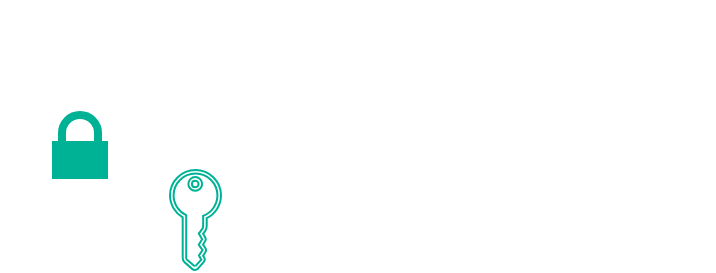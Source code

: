 <mxfile version="22.1.18" type="device">
  <diagram name="Page-1" id="v0LmIsNrWzCed5BNvU20">
    <mxGraphModel dx="637" dy="300" grid="1" gridSize="10" guides="1" tooltips="1" connect="1" arrows="1" fold="1" page="1" pageScale="1" pageWidth="850" pageHeight="1100" math="0" shadow="0">
      <root>
        <mxCell id="0" />
        <mxCell id="1" parent="0" />
        <mxCell id="MWnfqrpgALb2oK2mn_da-1" value="" style="group;fontStyle=1" vertex="1" connectable="0" parent="1">
          <mxGeometry x="350" y="612" width="87" height="130" as="geometry" />
        </mxCell>
        <mxCell id="MWnfqrpgALb2oK2mn_da-2" value="" style="rounded=0;whiteSpace=wrap;html=1;fillColor=none;fontStyle=1;strokeColor=#FFFFFF;" vertex="1" parent="MWnfqrpgALb2oK2mn_da-1">
          <mxGeometry x="10" y="27" width="70" height="83" as="geometry" />
        </mxCell>
        <mxCell id="MWnfqrpgALb2oK2mn_da-3" value="&lt;span style=&quot;font-weight: normal;&quot;&gt;&lt;font color=&quot;#ffffff&quot;&gt;Message&lt;/font&gt;&lt;/span&gt;" style="text;strokeColor=none;align=center;fillColor=none;html=1;verticalAlign=middle;whiteSpace=wrap;rounded=0;fontStyle=1" vertex="1" parent="MWnfqrpgALb2oK2mn_da-1">
          <mxGeometry x="15" width="60" height="30" as="geometry" />
        </mxCell>
        <mxCell id="MWnfqrpgALb2oK2mn_da-4" value="" style="endArrow=none;html=1;rounded=0;entryX=0.875;entryY=0.5;entryDx=0;entryDy=0;entryPerimeter=0;fontStyle=1;strokeColor=#FFFFFF;" edge="1" parent="MWnfqrpgALb2oK2mn_da-1">
          <mxGeometry width="50" height="50" relative="1" as="geometry">
            <mxPoint x="17" y="38" as="sourcePoint" />
            <mxPoint x="61" y="38" as="targetPoint" />
          </mxGeometry>
        </mxCell>
        <mxCell id="MWnfqrpgALb2oK2mn_da-5" value="" style="endArrow=none;html=1;rounded=0;fontStyle=1;strokeColor=#FFFFFF;" edge="1" parent="MWnfqrpgALb2oK2mn_da-1">
          <mxGeometry width="50" height="50" relative="1" as="geometry">
            <mxPoint x="17" y="48" as="sourcePoint" />
            <mxPoint x="47" y="48" as="targetPoint" />
          </mxGeometry>
        </mxCell>
        <mxCell id="MWnfqrpgALb2oK2mn_da-6" value="" style="endArrow=none;html=1;rounded=0;fontStyle=1;strokeColor=#FFFFFF;" edge="1" parent="MWnfqrpgALb2oK2mn_da-1">
          <mxGeometry width="50" height="50" relative="1" as="geometry">
            <mxPoint x="27" y="57.7" as="sourcePoint" />
            <mxPoint x="57" y="57.7" as="targetPoint" />
            <Array as="points">
              <mxPoint x="17" y="57.7" />
            </Array>
          </mxGeometry>
        </mxCell>
        <mxCell id="MWnfqrpgALb2oK2mn_da-7" value="" style="endArrow=none;html=1;rounded=0;entryX=0.75;entryY=0.498;entryDx=0;entryDy=0;entryPerimeter=0;fontStyle=1;strokeColor=#FFFFFF;" edge="1" parent="MWnfqrpgALb2oK2mn_da-1">
          <mxGeometry width="50" height="50" relative="1" as="geometry">
            <mxPoint x="17" y="67.85" as="sourcePoint" />
            <mxPoint x="67" y="67.84" as="targetPoint" />
          </mxGeometry>
        </mxCell>
        <mxCell id="MWnfqrpgALb2oK2mn_da-8" value="" style="endArrow=none;html=1;rounded=0;fontStyle=1;strokeColor=#FFFFFF;" edge="1" parent="MWnfqrpgALb2oK2mn_da-1">
          <mxGeometry width="50" height="50" relative="1" as="geometry">
            <mxPoint x="17" y="77.85" as="sourcePoint" />
            <mxPoint x="47" y="78" as="targetPoint" />
          </mxGeometry>
        </mxCell>
        <mxCell id="MWnfqrpgALb2oK2mn_da-9" value="" style="endArrow=classic;html=1;rounded=0;strokeColor=#FFFFFF;" edge="1" parent="1">
          <mxGeometry width="50" height="50" relative="1" as="geometry">
            <mxPoint x="170" y="683" as="sourcePoint" />
            <mxPoint x="350" y="683" as="targetPoint" />
          </mxGeometry>
        </mxCell>
        <mxCell id="MWnfqrpgALb2oK2mn_da-11" value="" style="sketch=0;pointerEvents=1;shadow=0;dashed=0;html=1;strokeColor=#00B295;fillColor=none;aspect=fixed;labelPosition=center;verticalLabelPosition=bottom;verticalAlign=top;align=center;outlineConnect=0;shape=mxgraph.vvd.tenant_key;fontColor=#ffffff;" vertex="1" parent="1">
          <mxGeometry x="165" y="692" width="25.5" height="50" as="geometry" />
        </mxCell>
        <mxCell id="MWnfqrpgALb2oK2mn_da-12" value="" style="group" vertex="1" connectable="0" parent="1">
          <mxGeometry x="80" y="607" width="80" height="117" as="geometry" />
        </mxCell>
        <mxCell id="MWnfqrpgALb2oK2mn_da-13" value="" style="rounded=0;whiteSpace=wrap;html=1;fillColor=none;fontStyle=1;strokeColor=#FFFFFF;" vertex="1" parent="MWnfqrpgALb2oK2mn_da-12">
          <mxGeometry x="5" y="34" width="70" height="83" as="geometry" />
        </mxCell>
        <mxCell id="MWnfqrpgALb2oK2mn_da-14" value="&lt;span style=&quot;font-weight: normal;&quot;&gt;&lt;font color=&quot;#ffffff&quot;&gt;Cypher text&lt;/font&gt;&lt;br&gt;&lt;/span&gt;" style="text;strokeColor=none;align=center;fillColor=none;html=1;verticalAlign=middle;whiteSpace=wrap;rounded=0;fontStyle=1" vertex="1" parent="MWnfqrpgALb2oK2mn_da-12">
          <mxGeometry y="6" width="80" height="30" as="geometry" />
        </mxCell>
        <mxCell id="MWnfqrpgALb2oK2mn_da-15" value="" style="endArrow=none;html=1;rounded=0;entryX=0.875;entryY=0.5;entryDx=0;entryDy=0;entryPerimeter=0;fontStyle=1;strokeColor=#FFFFFF;" edge="1" parent="MWnfqrpgALb2oK2mn_da-12">
          <mxGeometry width="50" height="50" relative="1" as="geometry">
            <mxPoint x="15" y="43.88" as="sourcePoint" />
            <mxPoint x="59" y="43.88" as="targetPoint" />
          </mxGeometry>
        </mxCell>
        <mxCell id="MWnfqrpgALb2oK2mn_da-16" value="" style="endArrow=none;html=1;rounded=0;fontStyle=1;strokeColor=#FFFFFF;" edge="1" parent="MWnfqrpgALb2oK2mn_da-12">
          <mxGeometry width="50" height="50" relative="1" as="geometry">
            <mxPoint x="15" y="53.88" as="sourcePoint" />
            <mxPoint x="45" y="53.88" as="targetPoint" />
          </mxGeometry>
        </mxCell>
        <mxCell id="MWnfqrpgALb2oK2mn_da-17" value="" style="endArrow=none;html=1;rounded=0;fontStyle=1;strokeColor=#FFFFFF;" edge="1" parent="MWnfqrpgALb2oK2mn_da-12">
          <mxGeometry width="50" height="50" relative="1" as="geometry">
            <mxPoint x="25" y="63.58" as="sourcePoint" />
            <mxPoint x="55" y="63.58" as="targetPoint" />
            <Array as="points">
              <mxPoint x="15" y="63.58" />
            </Array>
          </mxGeometry>
        </mxCell>
        <mxCell id="MWnfqrpgALb2oK2mn_da-18" value="" style="endArrow=none;html=1;rounded=0;entryX=0.75;entryY=0.498;entryDx=0;entryDy=0;entryPerimeter=0;fontStyle=1;strokeColor=#FFFFFF;" edge="1" parent="MWnfqrpgALb2oK2mn_da-12">
          <mxGeometry width="50" height="50" relative="1" as="geometry">
            <mxPoint x="15" y="73.73" as="sourcePoint" />
            <mxPoint x="65" y="73.72" as="targetPoint" />
          </mxGeometry>
        </mxCell>
        <mxCell id="MWnfqrpgALb2oK2mn_da-19" value="" style="endArrow=none;html=1;rounded=0;fontStyle=1;strokeColor=#FFFFFF;" edge="1" parent="MWnfqrpgALb2oK2mn_da-12">
          <mxGeometry width="50" height="50" relative="1" as="geometry">
            <mxPoint x="15" y="83.73" as="sourcePoint" />
            <mxPoint x="45" y="83.88" as="targetPoint" />
          </mxGeometry>
        </mxCell>
        <mxCell id="MWnfqrpgALb2oK2mn_da-20" value="" style="html=1;verticalLabelPosition=bottom;align=center;labelBackgroundColor=#ffffff;verticalAlign=top;strokeWidth=4;strokeColor=#00B295;shadow=0;dashed=0;shape=mxgraph.ios7.icons.locked;fillColor=#00B295;" vertex="1" parent="MWnfqrpgALb2oK2mn_da-12">
          <mxGeometry x="28" y="57.5" width="24" height="30" as="geometry" />
        </mxCell>
        <mxCell id="MWnfqrpgALb2oK2mn_da-24" value="&lt;font color=&quot;#ffffff&quot;&gt;Decrypt(cypher_text, public_key)&lt;/font&gt;" style="text;strokeColor=none;align=center;fillColor=none;html=1;verticalAlign=middle;whiteSpace=wrap;rounded=0;" vertex="1" parent="1">
          <mxGeometry x="170" y="650.5" width="180" height="30" as="geometry" />
        </mxCell>
      </root>
    </mxGraphModel>
  </diagram>
</mxfile>
